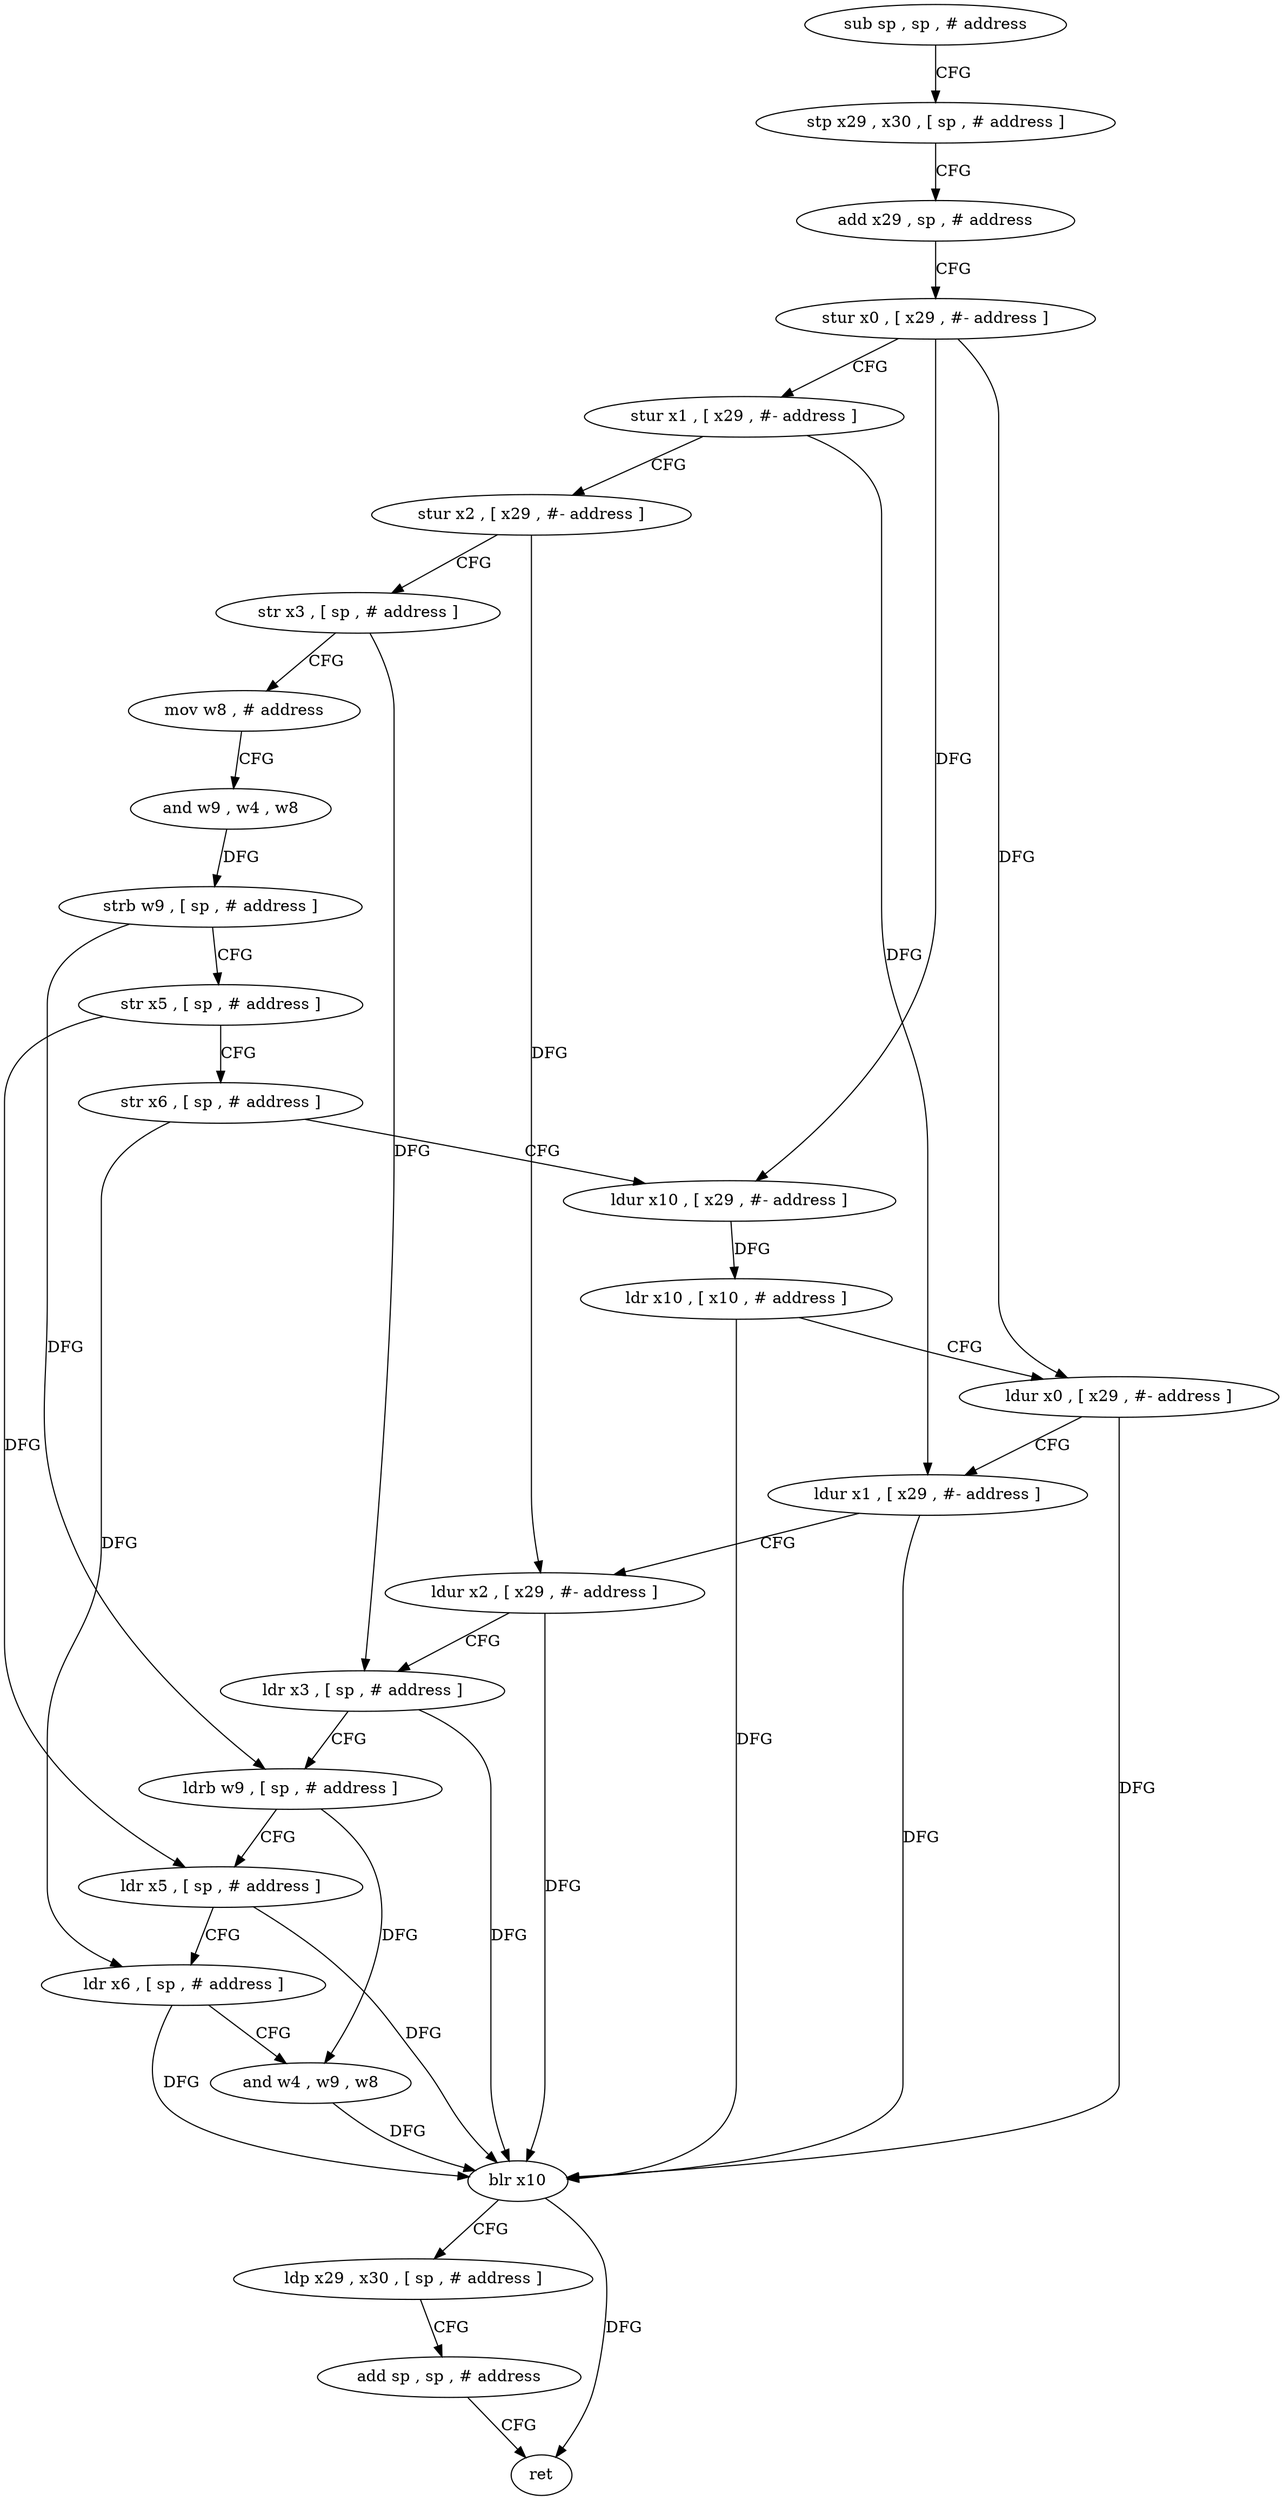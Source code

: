 digraph "func" {
"248768" [label = "sub sp , sp , # address" ]
"248772" [label = "stp x29 , x30 , [ sp , # address ]" ]
"248776" [label = "add x29 , sp , # address" ]
"248780" [label = "stur x0 , [ x29 , #- address ]" ]
"248784" [label = "stur x1 , [ x29 , #- address ]" ]
"248788" [label = "stur x2 , [ x29 , #- address ]" ]
"248792" [label = "str x3 , [ sp , # address ]" ]
"248796" [label = "mov w8 , # address" ]
"248800" [label = "and w9 , w4 , w8" ]
"248804" [label = "strb w9 , [ sp , # address ]" ]
"248808" [label = "str x5 , [ sp , # address ]" ]
"248812" [label = "str x6 , [ sp , # address ]" ]
"248816" [label = "ldur x10 , [ x29 , #- address ]" ]
"248820" [label = "ldr x10 , [ x10 , # address ]" ]
"248824" [label = "ldur x0 , [ x29 , #- address ]" ]
"248828" [label = "ldur x1 , [ x29 , #- address ]" ]
"248832" [label = "ldur x2 , [ x29 , #- address ]" ]
"248836" [label = "ldr x3 , [ sp , # address ]" ]
"248840" [label = "ldrb w9 , [ sp , # address ]" ]
"248844" [label = "ldr x5 , [ sp , # address ]" ]
"248848" [label = "ldr x6 , [ sp , # address ]" ]
"248852" [label = "and w4 , w9 , w8" ]
"248856" [label = "blr x10" ]
"248860" [label = "ldp x29 , x30 , [ sp , # address ]" ]
"248864" [label = "add sp , sp , # address" ]
"248868" [label = "ret" ]
"248768" -> "248772" [ label = "CFG" ]
"248772" -> "248776" [ label = "CFG" ]
"248776" -> "248780" [ label = "CFG" ]
"248780" -> "248784" [ label = "CFG" ]
"248780" -> "248816" [ label = "DFG" ]
"248780" -> "248824" [ label = "DFG" ]
"248784" -> "248788" [ label = "CFG" ]
"248784" -> "248828" [ label = "DFG" ]
"248788" -> "248792" [ label = "CFG" ]
"248788" -> "248832" [ label = "DFG" ]
"248792" -> "248796" [ label = "CFG" ]
"248792" -> "248836" [ label = "DFG" ]
"248796" -> "248800" [ label = "CFG" ]
"248800" -> "248804" [ label = "DFG" ]
"248804" -> "248808" [ label = "CFG" ]
"248804" -> "248840" [ label = "DFG" ]
"248808" -> "248812" [ label = "CFG" ]
"248808" -> "248844" [ label = "DFG" ]
"248812" -> "248816" [ label = "CFG" ]
"248812" -> "248848" [ label = "DFG" ]
"248816" -> "248820" [ label = "DFG" ]
"248820" -> "248824" [ label = "CFG" ]
"248820" -> "248856" [ label = "DFG" ]
"248824" -> "248828" [ label = "CFG" ]
"248824" -> "248856" [ label = "DFG" ]
"248828" -> "248832" [ label = "CFG" ]
"248828" -> "248856" [ label = "DFG" ]
"248832" -> "248836" [ label = "CFG" ]
"248832" -> "248856" [ label = "DFG" ]
"248836" -> "248840" [ label = "CFG" ]
"248836" -> "248856" [ label = "DFG" ]
"248840" -> "248844" [ label = "CFG" ]
"248840" -> "248852" [ label = "DFG" ]
"248844" -> "248848" [ label = "CFG" ]
"248844" -> "248856" [ label = "DFG" ]
"248848" -> "248852" [ label = "CFG" ]
"248848" -> "248856" [ label = "DFG" ]
"248852" -> "248856" [ label = "DFG" ]
"248856" -> "248860" [ label = "CFG" ]
"248856" -> "248868" [ label = "DFG" ]
"248860" -> "248864" [ label = "CFG" ]
"248864" -> "248868" [ label = "CFG" ]
}
